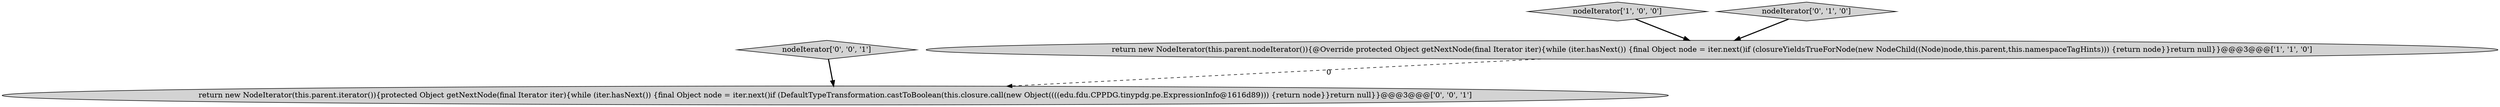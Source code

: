 digraph {
0 [style = filled, label = "return new NodeIterator(this.parent.nodeIterator()){@Override protected Object getNextNode(final Iterator iter){while (iter.hasNext()) {final Object node = iter.next()if (closureYieldsTrueForNode(new NodeChild((Node)node,this.parent,this.namespaceTagHints))) {return node}}return null}}@@@3@@@['1', '1', '0']", fillcolor = lightgray, shape = ellipse image = "AAA0AAABBB1BBB"];
3 [style = filled, label = "return new NodeIterator(this.parent.iterator()){protected Object getNextNode(final Iterator iter){while (iter.hasNext()) {final Object node = iter.next()if (DefaultTypeTransformation.castToBoolean(this.closure.call(new Object((((edu.fdu.CPPDG.tinypdg.pe.ExpressionInfo@1616d89))) {return node}}return null}}@@@3@@@['0', '0', '1']", fillcolor = lightgray, shape = ellipse image = "AAA0AAABBB3BBB"];
4 [style = filled, label = "nodeIterator['0', '0', '1']", fillcolor = lightgray, shape = diamond image = "AAA0AAABBB3BBB"];
1 [style = filled, label = "nodeIterator['1', '0', '0']", fillcolor = lightgray, shape = diamond image = "AAA0AAABBB1BBB"];
2 [style = filled, label = "nodeIterator['0', '1', '0']", fillcolor = lightgray, shape = diamond image = "AAA0AAABBB2BBB"];
2->0 [style = bold, label=""];
0->3 [style = dashed, label="0"];
1->0 [style = bold, label=""];
4->3 [style = bold, label=""];
}
